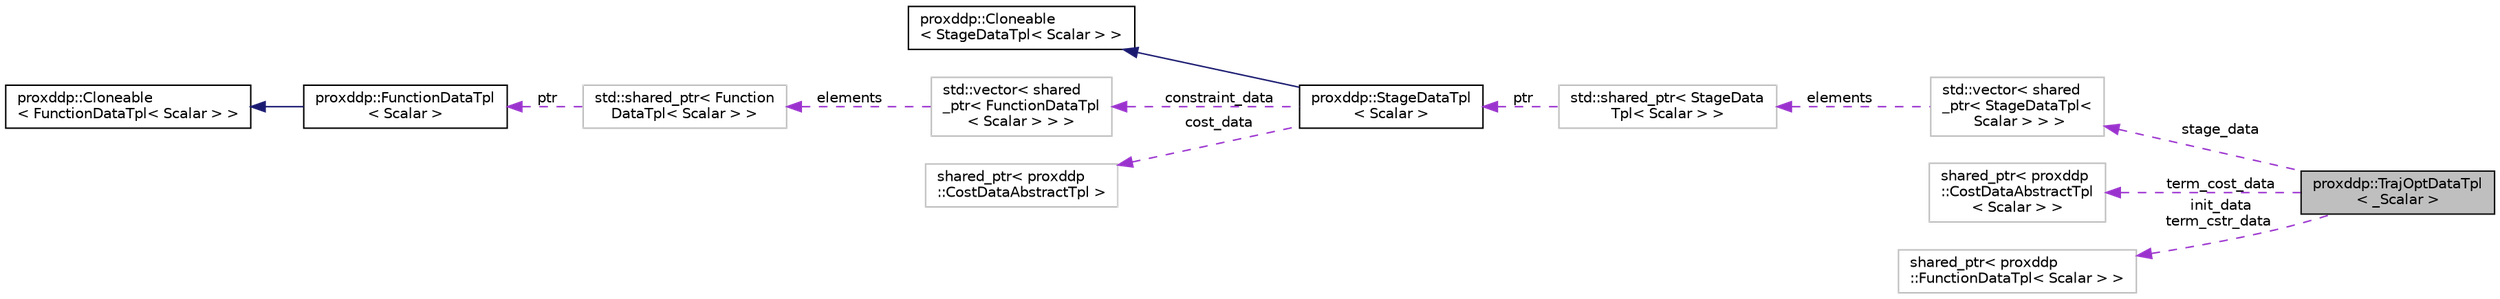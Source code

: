 digraph "proxddp::TrajOptDataTpl&lt; _Scalar &gt;"
{
 // LATEX_PDF_SIZE
  bgcolor="transparent";
  edge [fontname="Helvetica",fontsize="10",labelfontname="Helvetica",labelfontsize="10"];
  node [fontname="Helvetica",fontsize="10",shape=record];
  rankdir="LR";
  Node1 [label="proxddp::TrajOptDataTpl\l\< _Scalar \>",height=0.2,width=0.4,color="black", fillcolor="grey75", style="filled", fontcolor="black",tooltip="Problem data struct."];
  Node2 -> Node1 [dir="back",color="darkorchid3",fontsize="10",style="dashed",label=" stage_data" ,fontname="Helvetica"];
  Node2 [label="std::vector\< shared\l_ptr\< StageDataTpl\<\l Scalar \> \> \>",height=0.2,width=0.4,color="grey75",tooltip=" "];
  Node3 -> Node2 [dir="back",color="darkorchid3",fontsize="10",style="dashed",label=" elements" ,fontname="Helvetica"];
  Node3 [label="std::shared_ptr\< StageData\lTpl\< Scalar \> \>",height=0.2,width=0.4,color="grey75",tooltip=" "];
  Node4 -> Node3 [dir="back",color="darkorchid3",fontsize="10",style="dashed",label=" ptr" ,fontname="Helvetica"];
  Node4 [label="proxddp::StageDataTpl\l\< Scalar \>",height=0.2,width=0.4,color="black",URL="$structproxddp_1_1StageDataTpl.html",tooltip=" "];
  Node5 -> Node4 [dir="back",color="midnightblue",fontsize="10",style="solid",fontname="Helvetica"];
  Node5 [label="proxddp::Cloneable\l\< StageDataTpl\< Scalar \> \>",height=0.2,width=0.4,color="black",URL="$structproxddp_1_1Cloneable.html",tooltip=" "];
  Node6 -> Node4 [dir="back",color="darkorchid3",fontsize="10",style="dashed",label=" constraint_data" ,fontname="Helvetica"];
  Node6 [label="std::vector\< shared\l_ptr\< FunctionDataTpl\l\< Scalar \> \> \>",height=0.2,width=0.4,color="grey75",tooltip=" "];
  Node7 -> Node6 [dir="back",color="darkorchid3",fontsize="10",style="dashed",label=" elements" ,fontname="Helvetica"];
  Node7 [label="std::shared_ptr\< Function\lDataTpl\< Scalar \> \>",height=0.2,width=0.4,color="grey75",tooltip=" "];
  Node8 -> Node7 [dir="back",color="darkorchid3",fontsize="10",style="dashed",label=" ptr" ,fontname="Helvetica"];
  Node8 [label="proxddp::FunctionDataTpl\l\< Scalar \>",height=0.2,width=0.4,color="black",URL="$structproxddp_1_1FunctionDataTpl.html",tooltip=" "];
  Node9 -> Node8 [dir="back",color="midnightblue",fontsize="10",style="solid",fontname="Helvetica"];
  Node9 [label="proxddp::Cloneable\l\< FunctionDataTpl\< Scalar \> \>",height=0.2,width=0.4,color="black",URL="$structproxddp_1_1Cloneable.html",tooltip=" "];
  Node10 -> Node4 [dir="back",color="darkorchid3",fontsize="10",style="dashed",label=" cost_data" ,fontname="Helvetica"];
  Node10 [label="shared_ptr\< proxddp\l::CostDataAbstractTpl \>",height=0.2,width=0.4,color="grey75",tooltip=" "];
  Node11 -> Node1 [dir="back",color="darkorchid3",fontsize="10",style="dashed",label=" term_cost_data" ,fontname="Helvetica"];
  Node11 [label="shared_ptr\< proxddp\l::CostDataAbstractTpl\l\< Scalar \> \>",height=0.2,width=0.4,color="grey75",tooltip=" "];
  Node12 -> Node1 [dir="back",color="darkorchid3",fontsize="10",style="dashed",label=" init_data\nterm_cstr_data" ,fontname="Helvetica"];
  Node12 [label="shared_ptr\< proxddp\l::FunctionDataTpl\< Scalar \> \>",height=0.2,width=0.4,color="grey75",tooltip=" "];
}
